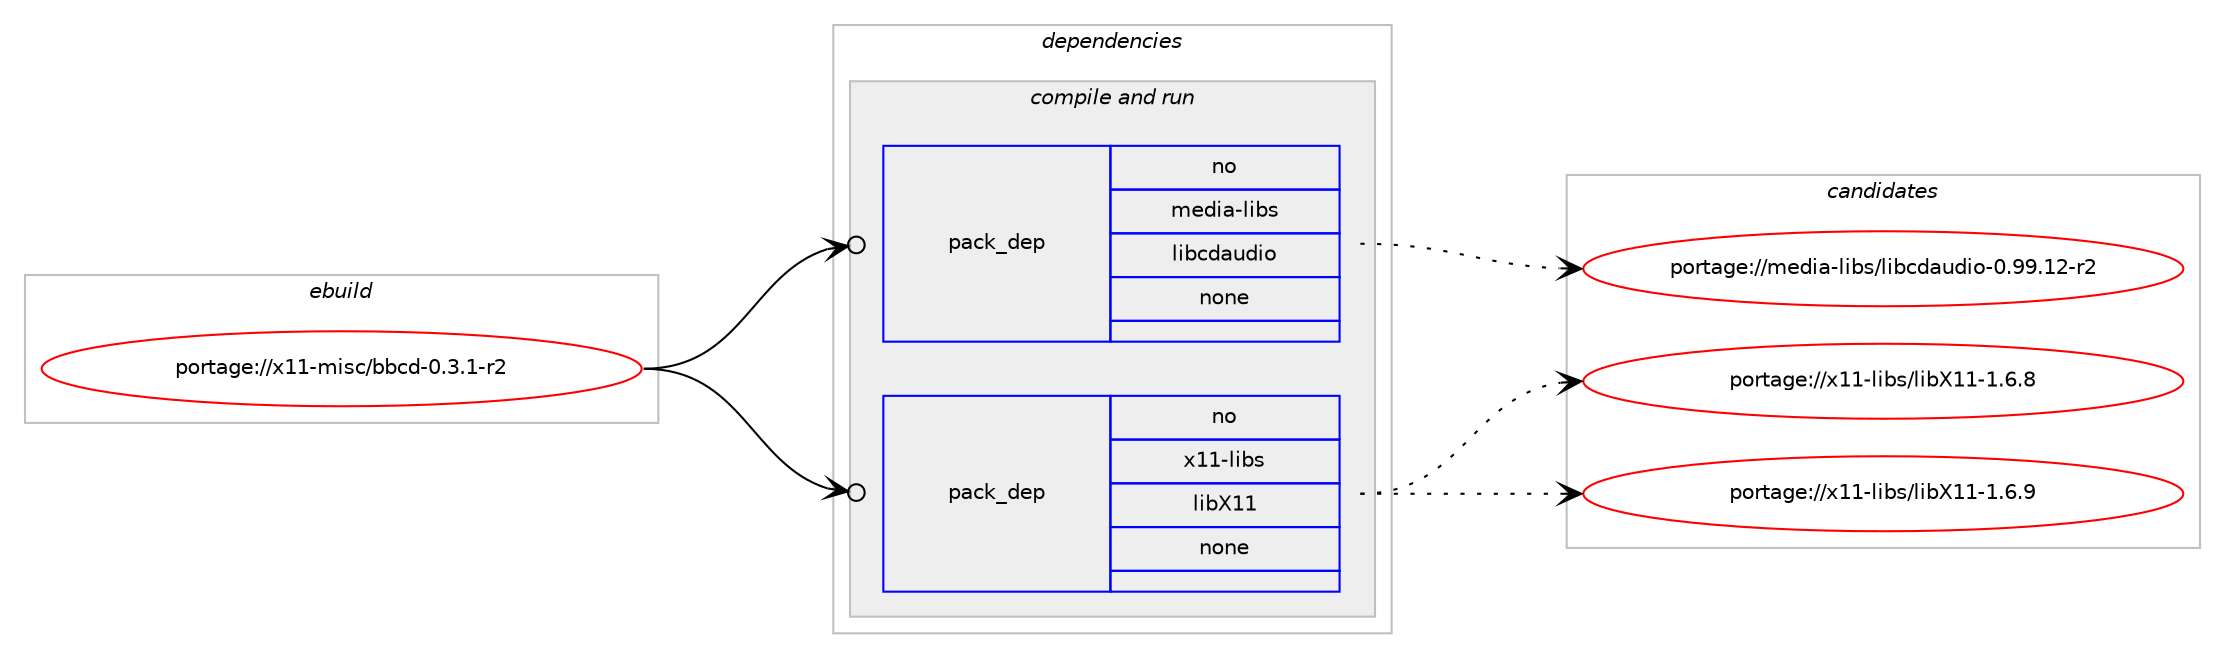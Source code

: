 digraph prolog {

# *************
# Graph options
# *************

newrank=true;
concentrate=true;
compound=true;
graph [rankdir=LR,fontname=Helvetica,fontsize=10,ranksep=1.5];#, ranksep=2.5, nodesep=0.2];
edge  [arrowhead=vee];
node  [fontname=Helvetica,fontsize=10];

# **********
# The ebuild
# **********

subgraph cluster_leftcol {
color=gray;
rank=same;
label=<<i>ebuild</i>>;
id [label="portage://x11-misc/bbcd-0.3.1-r2", color=red, width=4, href="../x11-misc/bbcd-0.3.1-r2.svg"];
}

# ****************
# The dependencies
# ****************

subgraph cluster_midcol {
color=gray;
label=<<i>dependencies</i>>;
subgraph cluster_compile {
fillcolor="#eeeeee";
style=filled;
label=<<i>compile</i>>;
}
subgraph cluster_compileandrun {
fillcolor="#eeeeee";
style=filled;
label=<<i>compile and run</i>>;
subgraph pack335437 {
dependency451838 [label=<<TABLE BORDER="0" CELLBORDER="1" CELLSPACING="0" CELLPADDING="4" WIDTH="220"><TR><TD ROWSPAN="6" CELLPADDING="30">pack_dep</TD></TR><TR><TD WIDTH="110">no</TD></TR><TR><TD>media-libs</TD></TR><TR><TD>libcdaudio</TD></TR><TR><TD>none</TD></TR><TR><TD></TD></TR></TABLE>>, shape=none, color=blue];
}
id:e -> dependency451838:w [weight=20,style="solid",arrowhead="odotvee"];
subgraph pack335438 {
dependency451839 [label=<<TABLE BORDER="0" CELLBORDER="1" CELLSPACING="0" CELLPADDING="4" WIDTH="220"><TR><TD ROWSPAN="6" CELLPADDING="30">pack_dep</TD></TR><TR><TD WIDTH="110">no</TD></TR><TR><TD>x11-libs</TD></TR><TR><TD>libX11</TD></TR><TR><TD>none</TD></TR><TR><TD></TD></TR></TABLE>>, shape=none, color=blue];
}
id:e -> dependency451839:w [weight=20,style="solid",arrowhead="odotvee"];
}
subgraph cluster_run {
fillcolor="#eeeeee";
style=filled;
label=<<i>run</i>>;
}
}

# **************
# The candidates
# **************

subgraph cluster_choices {
rank=same;
color=gray;
label=<<i>candidates</i>>;

subgraph choice335437 {
color=black;
nodesep=1;
choiceportage1091011001059745108105981154710810598991009711710010511145484657574649504511450 [label="portage://media-libs/libcdaudio-0.99.12-r2", color=red, width=4,href="../media-libs/libcdaudio-0.99.12-r2.svg"];
dependency451838:e -> choiceportage1091011001059745108105981154710810598991009711710010511145484657574649504511450:w [style=dotted,weight="100"];
}
subgraph choice335438 {
color=black;
nodesep=1;
choiceportage120494945108105981154710810598884949454946544656 [label="portage://x11-libs/libX11-1.6.8", color=red, width=4,href="../x11-libs/libX11-1.6.8.svg"];
choiceportage120494945108105981154710810598884949454946544657 [label="portage://x11-libs/libX11-1.6.9", color=red, width=4,href="../x11-libs/libX11-1.6.9.svg"];
dependency451839:e -> choiceportage120494945108105981154710810598884949454946544656:w [style=dotted,weight="100"];
dependency451839:e -> choiceportage120494945108105981154710810598884949454946544657:w [style=dotted,weight="100"];
}
}

}
